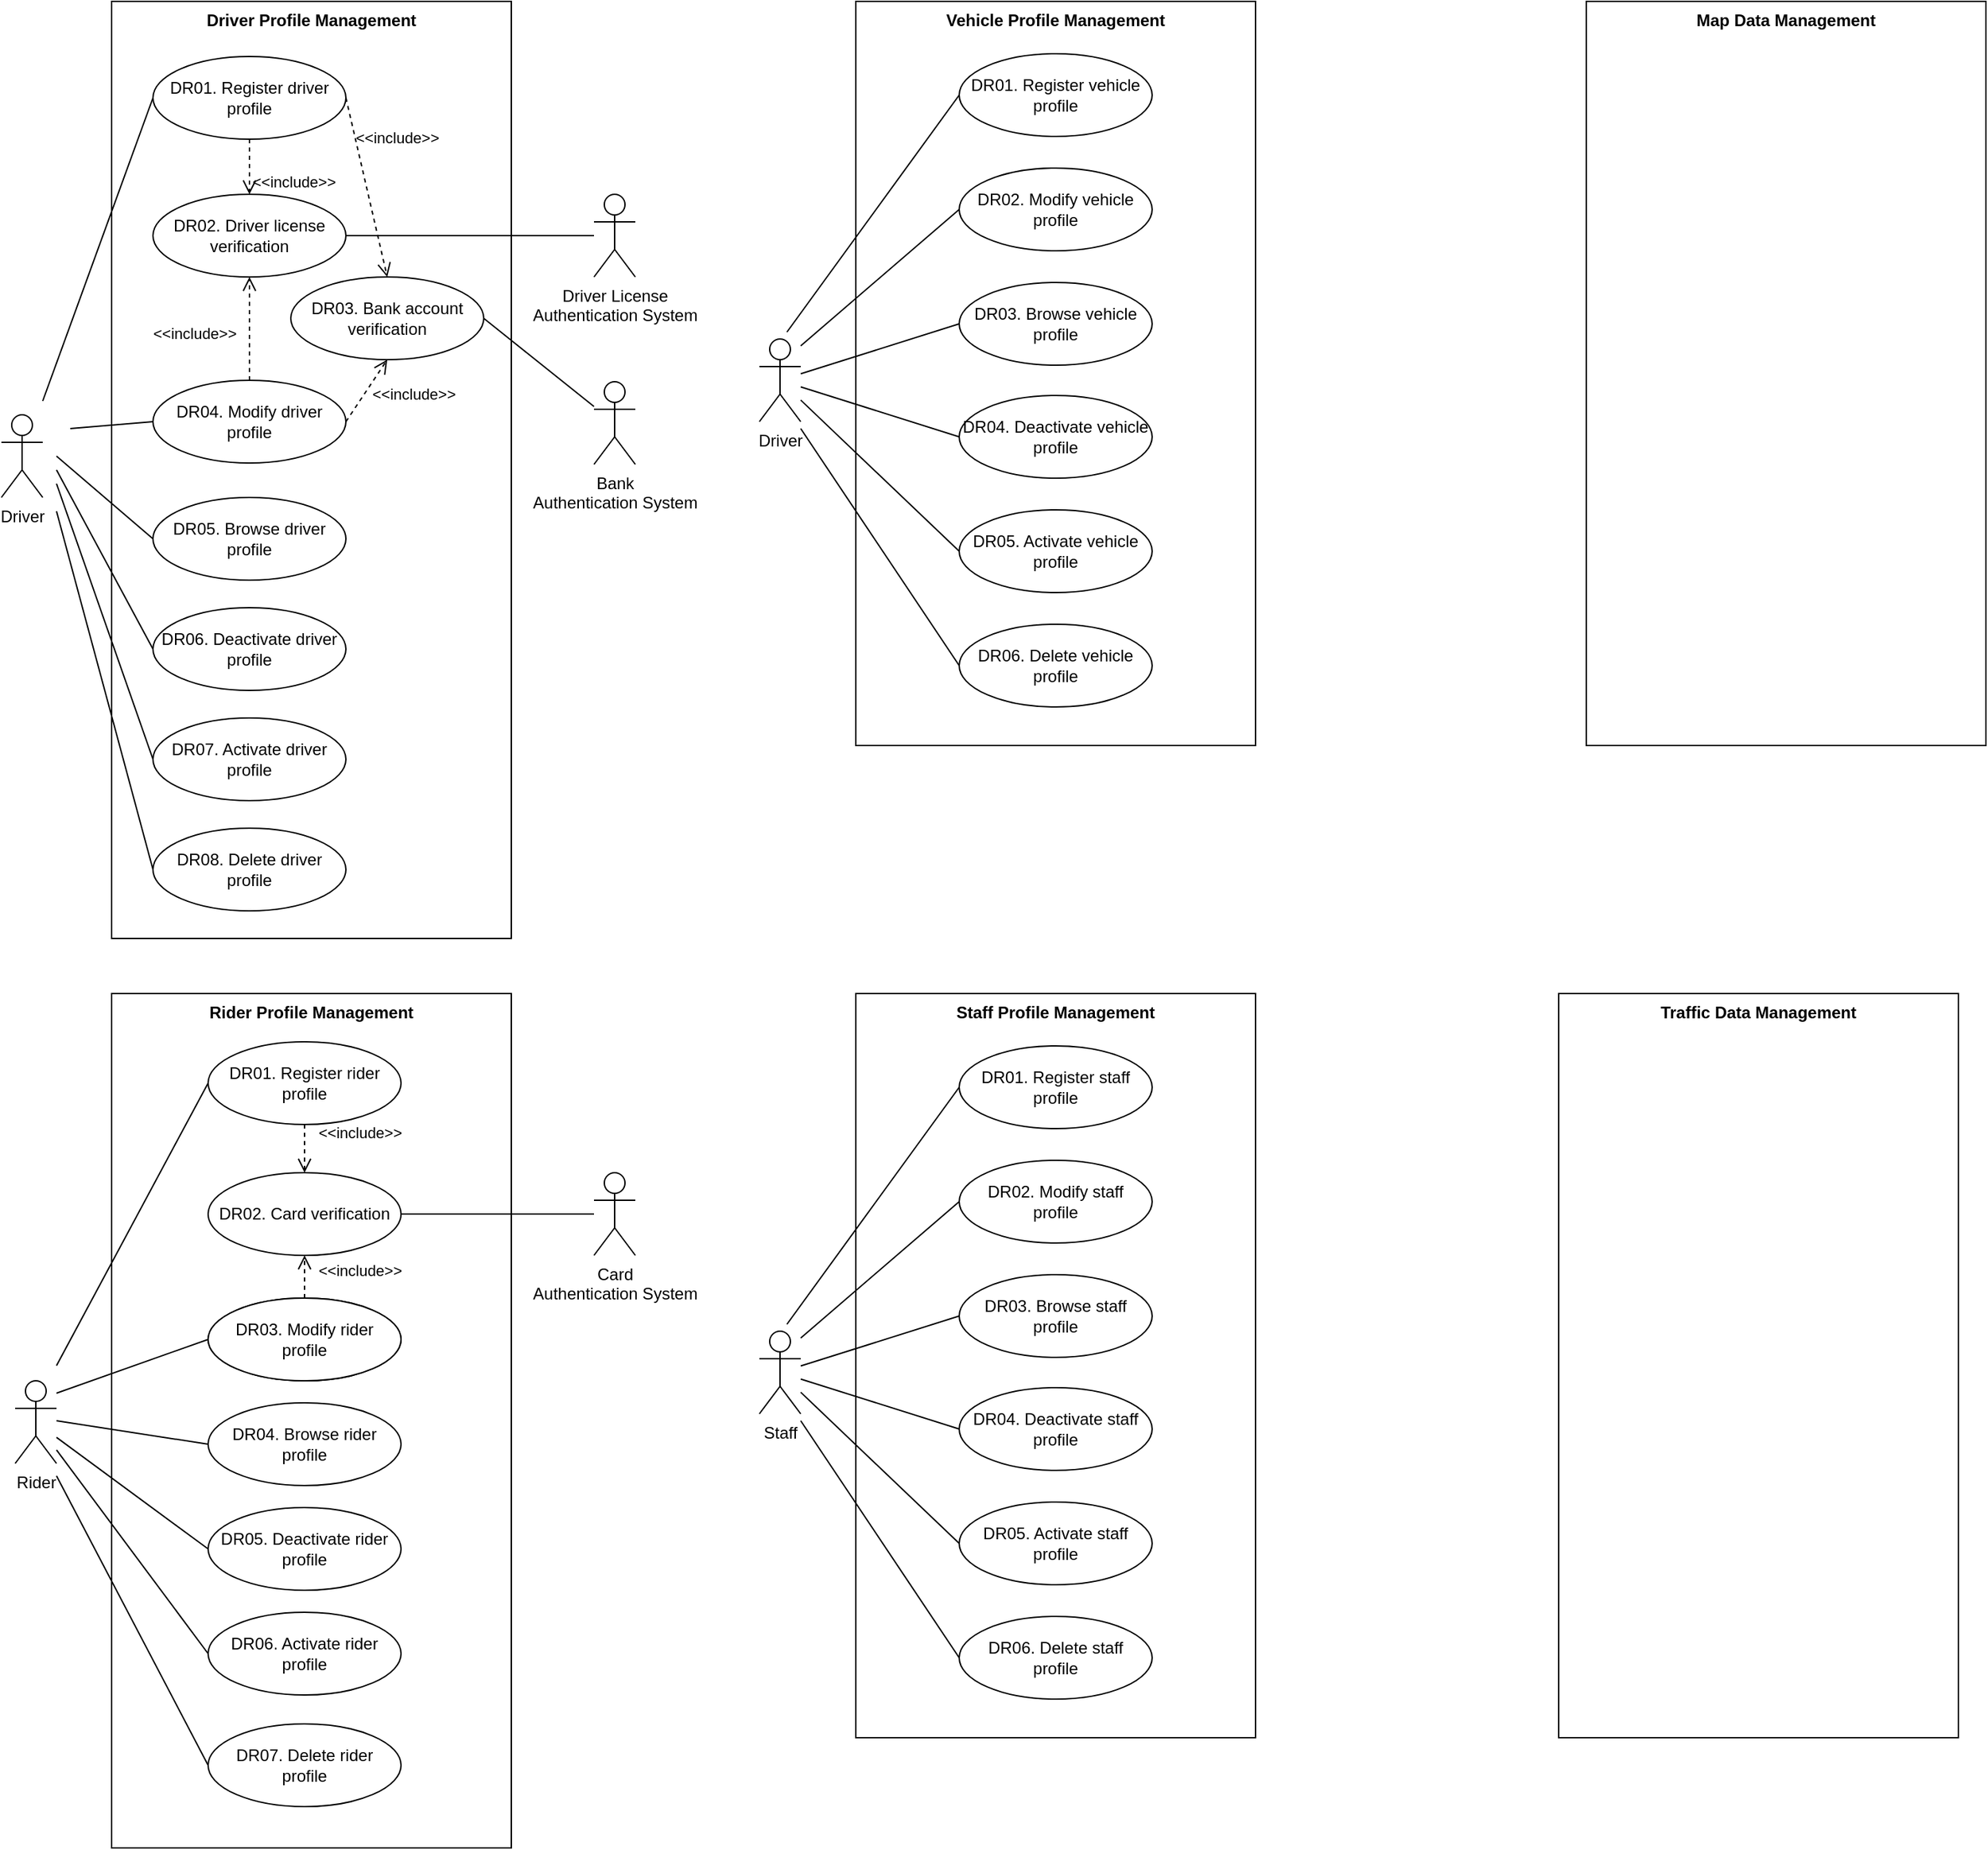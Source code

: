 <mxfile version="20.0.3" type="github" pages="2">
  <diagram id="v2z8GFz1xVQ4nOBSHtJG" name="Page-1">
    <mxGraphModel dx="1892" dy="1900" grid="1" gridSize="10" guides="1" tooltips="1" connect="1" arrows="1" fold="1" page="1" pageScale="1" pageWidth="1654" pageHeight="2336" math="0" shadow="0">
      <root>
        <mxCell id="0" />
        <mxCell id="1" parent="0" />
        <mxCell id="jRhHFrHwKbbma_4rEngc-61" value="Driver Profile Management" style="rounded=0;whiteSpace=wrap;html=1;sketch=0;fillColor=none;verticalAlign=top;fontStyle=1" vertex="1" parent="1">
          <mxGeometry x="100" y="20" width="290" height="680" as="geometry" />
        </mxCell>
        <mxCell id="jRhHFrHwKbbma_4rEngc-54" value="&lt;b&gt;Rider Profile Management&lt;/b&gt;" style="rounded=0;whiteSpace=wrap;html=1;sketch=0;fillColor=none;verticalAlign=top;" vertex="1" parent="1">
          <mxGeometry x="100" y="740" width="290" height="620" as="geometry" />
        </mxCell>
        <mxCell id="jRhHFrHwKbbma_4rEngc-30" style="edgeStyle=none;rounded=0;orthogonalLoop=1;jettySize=auto;html=1;entryX=0;entryY=0.5;entryDx=0;entryDy=0;endArrow=none;endFill=0;" edge="1" parent="1" target="jRhHFrHwKbbma_4rEngc-23">
          <mxGeometry relative="1" as="geometry">
            <mxPoint x="60" y="1010" as="sourcePoint" />
          </mxGeometry>
        </mxCell>
        <mxCell id="EtEnG1mAUkbt8heayrS2-1" value="Rider&lt;br&gt;" style="shape=umlActor;verticalLabelPosition=bottom;verticalAlign=top;html=1;outlineConnect=0;" parent="1" vertex="1">
          <mxGeometry x="30" y="1021" width="30" height="60" as="geometry" />
        </mxCell>
        <mxCell id="EtEnG1mAUkbt8heayrS2-25" style="rounded=0;orthogonalLoop=1;jettySize=auto;html=1;endArrow=none;endFill=0;entryX=0;entryY=0.5;entryDx=0;entryDy=0;" parent="1" target="EtEnG1mAUkbt8heayrS2-19" edge="1">
          <mxGeometry relative="1" as="geometry">
            <mxPoint x="50" y="310" as="sourcePoint" />
            <Array as="points" />
          </mxGeometry>
        </mxCell>
        <mxCell id="jRhHFrHwKbbma_4rEngc-7" style="rounded=0;orthogonalLoop=1;jettySize=auto;html=1;entryX=0;entryY=0.5;entryDx=0;entryDy=0;endArrow=none;endFill=0;" edge="1" parent="1" target="EtEnG1mAUkbt8heayrS2-27">
          <mxGeometry relative="1" as="geometry">
            <mxPoint x="70" y="330" as="sourcePoint" />
          </mxGeometry>
        </mxCell>
        <mxCell id="jRhHFrHwKbbma_4rEngc-8" style="rounded=0;orthogonalLoop=1;jettySize=auto;html=1;entryX=0;entryY=0.5;entryDx=0;entryDy=0;endArrow=none;endFill=0;" edge="1" parent="1" target="jRhHFrHwKbbma_4rEngc-67">
          <mxGeometry relative="1" as="geometry">
            <mxPoint x="60" y="360" as="sourcePoint" />
            <mxPoint x="170.0" y="398" as="targetPoint" />
          </mxGeometry>
        </mxCell>
        <mxCell id="jRhHFrHwKbbma_4rEngc-9" style="rounded=0;orthogonalLoop=1;jettySize=auto;html=1;entryX=0;entryY=0.5;entryDx=0;entryDy=0;endArrow=none;endFill=0;" edge="1" parent="1" target="jRhHFrHwKbbma_4rEngc-68">
          <mxGeometry relative="1" as="geometry">
            <mxPoint x="60" y="370" as="sourcePoint" />
            <mxPoint x="130.0" y="474" as="targetPoint" />
          </mxGeometry>
        </mxCell>
        <mxCell id="jRhHFrHwKbbma_4rEngc-10" style="rounded=0;orthogonalLoop=1;jettySize=auto;html=1;entryX=0;entryY=0.5;entryDx=0;entryDy=0;endArrow=none;endFill=0;" edge="1" parent="1" target="EtEnG1mAUkbt8heayrS2-28">
          <mxGeometry relative="1" as="geometry">
            <mxPoint x="60" y="390" as="sourcePoint" />
          </mxGeometry>
        </mxCell>
        <mxCell id="jRhHFrHwKbbma_4rEngc-90" style="edgeStyle=none;rounded=0;orthogonalLoop=1;jettySize=auto;html=1;entryX=0;entryY=0.5;entryDx=0;entryDy=0;endArrow=none;endFill=0;" edge="1" parent="1" target="jRhHFrHwKbbma_4rEngc-89">
          <mxGeometry relative="1" as="geometry">
            <mxPoint x="60" y="350" as="sourcePoint" />
          </mxGeometry>
        </mxCell>
        <mxCell id="EtEnG1mAUkbt8heayrS2-5" value="Driver" style="shape=umlActor;verticalLabelPosition=bottom;verticalAlign=top;html=1;outlineConnect=0;" parent="1" vertex="1">
          <mxGeometry x="20" y="320" width="30" height="60" as="geometry" />
        </mxCell>
        <mxCell id="EtEnG1mAUkbt8heayrS2-13" value="Driver License&lt;br&gt;Authentication System" style="shape=umlActor;verticalLabelPosition=bottom;verticalAlign=top;html=1;outlineConnect=0;" parent="1" vertex="1">
          <mxGeometry x="450" y="160" width="30" height="60" as="geometry" />
        </mxCell>
        <mxCell id="jRhHFrHwKbbma_4rEngc-16" style="edgeStyle=none;rounded=0;orthogonalLoop=1;jettySize=auto;html=1;exitX=1;exitY=0.5;exitDx=0;exitDy=0;endArrow=none;endFill=0;" edge="1" parent="1" source="EtEnG1mAUkbt8heayrS2-26" target="EtEnG1mAUkbt8heayrS2-13">
          <mxGeometry relative="1" as="geometry">
            <mxPoint x="460" y="330" as="targetPoint" />
          </mxGeometry>
        </mxCell>
        <mxCell id="jRhHFrHwKbbma_4rEngc-17" value="Bank &lt;br&gt;Authentication System" style="shape=umlActor;verticalLabelPosition=bottom;verticalAlign=top;html=1;outlineConnect=0;" vertex="1" parent="1">
          <mxGeometry x="450" y="296" width="30" height="60" as="geometry" />
        </mxCell>
        <mxCell id="jRhHFrHwKbbma_4rEngc-20" style="edgeStyle=none;rounded=0;orthogonalLoop=1;jettySize=auto;html=1;exitX=1;exitY=0.5;exitDx=0;exitDy=0;endArrow=none;endFill=0;" edge="1" parent="1" source="jRhHFrHwKbbma_4rEngc-64" target="jRhHFrHwKbbma_4rEngc-17">
          <mxGeometry relative="1" as="geometry" />
        </mxCell>
        <mxCell id="jRhHFrHwKbbma_4rEngc-32" style="edgeStyle=none;rounded=0;orthogonalLoop=1;jettySize=auto;html=1;exitX=0;exitY=0.5;exitDx=0;exitDy=0;endArrow=none;endFill=0;" edge="1" parent="1" source="jRhHFrHwKbbma_4rEngc-25">
          <mxGeometry relative="1" as="geometry">
            <mxPoint x="60" y="1030" as="targetPoint" />
          </mxGeometry>
        </mxCell>
        <mxCell id="jRhHFrHwKbbma_4rEngc-33" style="edgeStyle=none;rounded=0;orthogonalLoop=1;jettySize=auto;html=1;exitX=0;exitY=0.5;exitDx=0;exitDy=0;endArrow=none;endFill=0;" edge="1" parent="1" source="jRhHFrHwKbbma_4rEngc-91">
          <mxGeometry relative="1" as="geometry">
            <mxPoint x="170.0" y="1067" as="sourcePoint" />
            <mxPoint x="60" y="1050" as="targetPoint" />
          </mxGeometry>
        </mxCell>
        <mxCell id="jRhHFrHwKbbma_4rEngc-34" style="edgeStyle=none;rounded=0;orthogonalLoop=1;jettySize=auto;html=1;exitX=0;exitY=0.5;exitDx=0;exitDy=0;endArrow=none;endFill=0;" edge="1" parent="1" target="EtEnG1mAUkbt8heayrS2-1">
          <mxGeometry relative="1" as="geometry">
            <mxPoint x="170.0" y="1143" as="sourcePoint" />
          </mxGeometry>
        </mxCell>
        <mxCell id="jRhHFrHwKbbma_4rEngc-35" style="edgeStyle=none;rounded=0;orthogonalLoop=1;jettySize=auto;html=1;exitX=0;exitY=0.5;exitDx=0;exitDy=0;endArrow=none;endFill=0;" edge="1" parent="1" source="jRhHFrHwKbbma_4rEngc-26">
          <mxGeometry relative="1" as="geometry">
            <mxPoint x="60" y="1090" as="targetPoint" />
          </mxGeometry>
        </mxCell>
        <mxCell id="jRhHFrHwKbbma_4rEngc-37" value="Card&lt;br&gt;Authentication System" style="shape=umlActor;verticalLabelPosition=bottom;verticalAlign=top;html=1;outlineConnect=0;" vertex="1" parent="1">
          <mxGeometry x="450" y="870" width="30" height="60" as="geometry" />
        </mxCell>
        <mxCell id="jRhHFrHwKbbma_4rEngc-23" value="DR01. Register rider profile" style="ellipse;whiteSpace=wrap;html=1;flipH=0;flipV=0;" vertex="1" parent="1">
          <mxGeometry x="170" y="775" width="140" height="60" as="geometry" />
        </mxCell>
        <mxCell id="jRhHFrHwKbbma_4rEngc-60" style="rounded=0;orthogonalLoop=1;jettySize=auto;html=1;exitX=1;exitY=0.5;exitDx=0;exitDy=0;endArrow=none;endFill=0;" edge="1" parent="1" source="jRhHFrHwKbbma_4rEngc-24" target="jRhHFrHwKbbma_4rEngc-37">
          <mxGeometry relative="1" as="geometry" />
        </mxCell>
        <mxCell id="jRhHFrHwKbbma_4rEngc-24" value="DR02. Card verification" style="ellipse;whiteSpace=wrap;html=1;flipH=0;flipV=0;" vertex="1" parent="1">
          <mxGeometry x="170" y="870" width="140" height="60" as="geometry" />
        </mxCell>
        <mxCell id="jRhHFrHwKbbma_4rEngc-25" value="DR03. Modify rider &lt;br&gt;profile" style="ellipse;whiteSpace=wrap;html=1;flipH=0;flipV=0;" vertex="1" parent="1">
          <mxGeometry x="170" y="961" width="140" height="60" as="geometry" />
        </mxCell>
        <mxCell id="jRhHFrHwKbbma_4rEngc-26" value="DR07. Delete rider &lt;br&gt;profile" style="ellipse;whiteSpace=wrap;html=1;flipH=0;flipV=0;" vertex="1" parent="1">
          <mxGeometry x="170" y="1270" width="140" height="60" as="geometry" />
        </mxCell>
        <mxCell id="jRhHFrHwKbbma_4rEngc-44" value="DR03. Modify rider &lt;br&gt;profile" style="ellipse;whiteSpace=wrap;html=1;flipH=0;flipV=0;" vertex="1" parent="1">
          <mxGeometry x="170" y="961" width="140" height="60" as="geometry" />
        </mxCell>
        <mxCell id="jRhHFrHwKbbma_4rEngc-45" value="DR05. Deactivate rider profile" style="ellipse;whiteSpace=wrap;html=1;flipH=0;flipV=0;" vertex="1" parent="1">
          <mxGeometry x="170" y="1113" width="140" height="60" as="geometry" />
        </mxCell>
        <mxCell id="jRhHFrHwKbbma_4rEngc-92" style="edgeStyle=none;rounded=0;orthogonalLoop=1;jettySize=auto;html=1;exitX=0;exitY=0.5;exitDx=0;exitDy=0;endArrow=none;endFill=0;" edge="1" parent="1" source="jRhHFrHwKbbma_4rEngc-46" target="EtEnG1mAUkbt8heayrS2-1">
          <mxGeometry relative="1" as="geometry">
            <mxPoint x="70.0" y="1090" as="targetPoint" />
          </mxGeometry>
        </mxCell>
        <mxCell id="jRhHFrHwKbbma_4rEngc-46" value="DR06. Activate rider profile" style="ellipse;whiteSpace=wrap;html=1;flipH=0;flipV=0;" vertex="1" parent="1">
          <mxGeometry x="170" y="1189" width="140" height="60" as="geometry" />
        </mxCell>
        <mxCell id="jRhHFrHwKbbma_4rEngc-56" value="&amp;lt;&amp;lt;include&amp;gt;&amp;gt;" style="endArrow=open;startArrow=none;endFill=0;startFill=0;endSize=8;html=1;verticalAlign=bottom;dashed=1;labelBackgroundColor=none;rounded=0;exitX=0.5;exitY=0;exitDx=0;exitDy=0;entryX=0.5;entryY=1;entryDx=0;entryDy=0;" edge="1" parent="1" source="jRhHFrHwKbbma_4rEngc-44" target="jRhHFrHwKbbma_4rEngc-24">
          <mxGeometry x="-0.29" y="-40" width="160" relative="1" as="geometry">
            <mxPoint x="500" y="1020" as="sourcePoint" />
            <mxPoint x="240" y="934" as="targetPoint" />
            <mxPoint as="offset" />
          </mxGeometry>
        </mxCell>
        <mxCell id="jRhHFrHwKbbma_4rEngc-59" value="&amp;lt;&amp;lt;include&amp;gt;&amp;gt;" style="endArrow=open;startArrow=none;endFill=0;startFill=0;endSize=8;html=1;verticalAlign=bottom;dashed=1;labelBackgroundColor=none;rounded=0;exitX=0.5;exitY=1;exitDx=0;exitDy=0;" edge="1" parent="1" source="jRhHFrHwKbbma_4rEngc-23" target="jRhHFrHwKbbma_4rEngc-24">
          <mxGeometry x="-0.143" y="40" width="160" relative="1" as="geometry">
            <mxPoint x="240" y="840" as="sourcePoint" />
            <mxPoint x="250" y="940" as="targetPoint" />
            <mxPoint as="offset" />
          </mxGeometry>
        </mxCell>
        <mxCell id="EtEnG1mAUkbt8heayrS2-19" value="DR01. Register driver profile" style="ellipse;whiteSpace=wrap;html=1;flipH=0;flipV=0;" parent="1" vertex="1">
          <mxGeometry x="130" y="60" width="140" height="60" as="geometry" />
        </mxCell>
        <mxCell id="EtEnG1mAUkbt8heayrS2-26" value="DR02. Driver license verification" style="ellipse;whiteSpace=wrap;html=1;flipH=0;flipV=0;" parent="1" vertex="1">
          <mxGeometry x="130" y="160" width="140" height="60" as="geometry" />
        </mxCell>
        <mxCell id="EtEnG1mAUkbt8heayrS2-27" value="DR04. Modify driver profile" style="ellipse;whiteSpace=wrap;html=1;flipH=0;flipV=0;" parent="1" vertex="1">
          <mxGeometry x="130" y="295" width="140" height="60" as="geometry" />
        </mxCell>
        <mxCell id="EtEnG1mAUkbt8heayrS2-28" value="DR08. Delete driver profile" style="ellipse;whiteSpace=wrap;html=1;flipH=0;flipV=0;" parent="1" vertex="1">
          <mxGeometry x="130" y="620" width="140" height="60" as="geometry" />
        </mxCell>
        <mxCell id="jRhHFrHwKbbma_4rEngc-62" value="&amp;lt;&amp;lt;include&amp;gt;&amp;gt;" style="endArrow=open;startArrow=none;endFill=0;startFill=0;endSize=8;html=1;verticalAlign=bottom;dashed=1;labelBackgroundColor=none;rounded=0;exitX=0.5;exitY=1;exitDx=0;exitDy=0;entryX=0.5;entryY=0;entryDx=0;entryDy=0;" edge="1" parent="1" source="EtEnG1mAUkbt8heayrS2-19" target="EtEnG1mAUkbt8heayrS2-26">
          <mxGeometry x="1" y="32" width="160" relative="1" as="geometry">
            <mxPoint x="250" y="585.0" as="sourcePoint" />
            <mxPoint x="250" y="620.0" as="targetPoint" />
            <mxPoint as="offset" />
            <Array as="points" />
          </mxGeometry>
        </mxCell>
        <mxCell id="jRhHFrHwKbbma_4rEngc-63" value="&amp;lt;&amp;lt;include&amp;gt;&amp;gt;" style="endArrow=open;startArrow=none;endFill=0;startFill=0;endSize=8;html=1;verticalAlign=bottom;dashed=1;labelBackgroundColor=none;rounded=0;exitX=0.5;exitY=0;exitDx=0;exitDy=0;entryX=0.5;entryY=1;entryDx=0;entryDy=0;" edge="1" parent="1" source="EtEnG1mAUkbt8heayrS2-27" target="EtEnG1mAUkbt8heayrS2-26">
          <mxGeometry x="-0.333" y="40" width="160" relative="1" as="geometry">
            <mxPoint x="250" y="120" as="sourcePoint" />
            <mxPoint x="250" y="150" as="targetPoint" />
            <mxPoint as="offset" />
            <Array as="points" />
          </mxGeometry>
        </mxCell>
        <mxCell id="jRhHFrHwKbbma_4rEngc-64" value="DR03. Bank account verification" style="ellipse;whiteSpace=wrap;html=1;flipH=0;flipV=0;" vertex="1" parent="1">
          <mxGeometry x="230" y="220" width="140" height="60" as="geometry" />
        </mxCell>
        <mxCell id="jRhHFrHwKbbma_4rEngc-65" value="&amp;lt;&amp;lt;include&amp;gt;&amp;gt;" style="endArrow=open;startArrow=none;endFill=0;startFill=0;endSize=8;html=1;verticalAlign=bottom;dashed=1;labelBackgroundColor=none;rounded=0;exitX=1;exitY=0.5;exitDx=0;exitDy=0;entryX=0.5;entryY=0;entryDx=0;entryDy=0;" edge="1" parent="1" source="EtEnG1mAUkbt8heayrS2-19" target="jRhHFrHwKbbma_4rEngc-64">
          <mxGeometry x="-0.325" y="28" width="160" relative="1" as="geometry">
            <mxPoint x="210" y="150" as="sourcePoint" />
            <mxPoint x="210" y="190" as="targetPoint" />
            <mxPoint as="offset" />
            <Array as="points" />
          </mxGeometry>
        </mxCell>
        <mxCell id="jRhHFrHwKbbma_4rEngc-66" value="&amp;lt;&amp;lt;include&amp;gt;&amp;gt;" style="endArrow=open;startArrow=none;endFill=0;startFill=0;endSize=8;html=1;verticalAlign=bottom;dashed=1;labelBackgroundColor=none;rounded=0;exitX=1;exitY=0.5;exitDx=0;exitDy=0;entryX=0.5;entryY=1;entryDx=0;entryDy=0;" edge="1" parent="1" source="EtEnG1mAUkbt8heayrS2-27" target="jRhHFrHwKbbma_4rEngc-64">
          <mxGeometry x="0.354" y="-35" width="160" relative="1" as="geometry">
            <mxPoint x="200" y="305" as="sourcePoint" />
            <mxPoint x="210" y="250" as="targetPoint" />
            <mxPoint as="offset" />
            <Array as="points" />
          </mxGeometry>
        </mxCell>
        <mxCell id="jRhHFrHwKbbma_4rEngc-67" value="DR06. Deactivate driver profile" style="ellipse;whiteSpace=wrap;html=1;flipH=0;flipV=0;" vertex="1" parent="1">
          <mxGeometry x="130" y="460" width="140" height="60" as="geometry" />
        </mxCell>
        <mxCell id="jRhHFrHwKbbma_4rEngc-68" value="DR07. Activate driver profile" style="ellipse;whiteSpace=wrap;html=1;flipH=0;flipV=0;" vertex="1" parent="1">
          <mxGeometry x="130" y="540" width="140" height="60" as="geometry" />
        </mxCell>
        <mxCell id="jRhHFrHwKbbma_4rEngc-69" value="&lt;b&gt;Staff Profile Management&lt;/b&gt;" style="rounded=0;whiteSpace=wrap;html=1;sketch=0;fillColor=none;verticalAlign=top;" vertex="1" parent="1">
          <mxGeometry x="640" y="740" width="290" height="540" as="geometry" />
        </mxCell>
        <mxCell id="jRhHFrHwKbbma_4rEngc-70" style="edgeStyle=none;rounded=0;orthogonalLoop=1;jettySize=auto;html=1;entryX=0;entryY=0.5;entryDx=0;entryDy=0;endArrow=none;endFill=0;" edge="1" parent="1" target="jRhHFrHwKbbma_4rEngc-96">
          <mxGeometry relative="1" as="geometry">
            <mxPoint x="590" y="980" as="sourcePoint" />
            <mxPoint x="710.0" y="815" as="targetPoint" />
          </mxGeometry>
        </mxCell>
        <mxCell id="jRhHFrHwKbbma_4rEngc-71" value="Staff" style="shape=umlActor;verticalLabelPosition=bottom;verticalAlign=top;html=1;outlineConnect=0;" vertex="1" parent="1">
          <mxGeometry x="570" y="985" width="30" height="60" as="geometry" />
        </mxCell>
        <mxCell id="jRhHFrHwKbbma_4rEngc-72" style="edgeStyle=none;rounded=0;orthogonalLoop=1;jettySize=auto;html=1;exitX=0;exitY=0.5;exitDx=0;exitDy=0;endArrow=none;endFill=0;" edge="1" parent="1" source="jRhHFrHwKbbma_4rEngc-93" target="jRhHFrHwKbbma_4rEngc-71">
          <mxGeometry relative="1" as="geometry">
            <mxPoint x="590" y="975" as="targetPoint" />
            <mxPoint x="710.0" y="1001" as="sourcePoint" />
          </mxGeometry>
        </mxCell>
        <mxCell id="jRhHFrHwKbbma_4rEngc-73" style="edgeStyle=none;rounded=0;orthogonalLoop=1;jettySize=auto;html=1;exitX=0;exitY=0.5;exitDx=0;exitDy=0;endArrow=none;endFill=0;" edge="1" parent="1" source="jRhHFrHwKbbma_4rEngc-85" target="jRhHFrHwKbbma_4rEngc-71">
          <mxGeometry relative="1" as="geometry">
            <mxPoint x="710.0" y="1077" as="sourcePoint" />
          </mxGeometry>
        </mxCell>
        <mxCell id="jRhHFrHwKbbma_4rEngc-74" style="edgeStyle=none;rounded=0;orthogonalLoop=1;jettySize=auto;html=1;exitX=0;exitY=0.5;exitDx=0;exitDy=0;endArrow=none;endFill=0;" edge="1" parent="1" source="jRhHFrHwKbbma_4rEngc-86" target="jRhHFrHwKbbma_4rEngc-71">
          <mxGeometry relative="1" as="geometry">
            <mxPoint x="710.0" y="1153" as="sourcePoint" />
          </mxGeometry>
        </mxCell>
        <mxCell id="jRhHFrHwKbbma_4rEngc-75" style="edgeStyle=none;rounded=0;orthogonalLoop=1;jettySize=auto;html=1;exitX=0;exitY=0.5;exitDx=0;exitDy=0;endArrow=none;endFill=0;" edge="1" parent="1" source="jRhHFrHwKbbma_4rEngc-81">
          <mxGeometry relative="1" as="geometry">
            <mxPoint x="600" y="1050" as="targetPoint" />
          </mxGeometry>
        </mxCell>
        <mxCell id="jRhHFrHwKbbma_4rEngc-89" value="DR05. Browse driver profile" style="ellipse;whiteSpace=wrap;html=1;flipH=0;flipV=0;" vertex="1" parent="1">
          <mxGeometry x="130" y="380" width="140" height="60" as="geometry" />
        </mxCell>
        <mxCell id="jRhHFrHwKbbma_4rEngc-91" value="DR04. Browse rider &lt;br&gt;profile" style="ellipse;whiteSpace=wrap;html=1;flipH=0;flipV=0;" vertex="1" parent="1">
          <mxGeometry x="170" y="1037" width="140" height="60" as="geometry" />
        </mxCell>
        <mxCell id="jRhHFrHwKbbma_4rEngc-97" style="edgeStyle=none;rounded=0;orthogonalLoop=1;jettySize=auto;html=1;exitX=0;exitY=0.5;exitDx=0;exitDy=0;endArrow=none;endFill=0;" edge="1" parent="1" source="jRhHFrHwKbbma_4rEngc-95">
          <mxGeometry relative="1" as="geometry">
            <mxPoint x="600" y="990" as="targetPoint" />
          </mxGeometry>
        </mxCell>
        <mxCell id="jRhHFrHwKbbma_4rEngc-98" value="" style="group" vertex="1" connectable="0" parent="1">
          <mxGeometry x="715" y="778" width="140" height="474" as="geometry" />
        </mxCell>
        <mxCell id="jRhHFrHwKbbma_4rEngc-81" value="DR06. Delete staff&lt;br&gt;profile" style="ellipse;whiteSpace=wrap;html=1;flipH=1;flipV=1;" vertex="1" parent="jRhHFrHwKbbma_4rEngc-98">
          <mxGeometry y="414" width="140" height="60" as="geometry" />
        </mxCell>
        <mxCell id="jRhHFrHwKbbma_4rEngc-85" value="DR04. Deactivate staff profile" style="ellipse;whiteSpace=wrap;html=1;flipH=1;flipV=1;" vertex="1" parent="jRhHFrHwKbbma_4rEngc-98">
          <mxGeometry y="248" width="140" height="60" as="geometry" />
        </mxCell>
        <mxCell id="jRhHFrHwKbbma_4rEngc-86" value="DR05. Activate staff profile" style="ellipse;whiteSpace=wrap;html=1;flipH=1;flipV=1;" vertex="1" parent="jRhHFrHwKbbma_4rEngc-98">
          <mxGeometry y="331" width="140" height="60" as="geometry" />
        </mxCell>
        <mxCell id="jRhHFrHwKbbma_4rEngc-93" value="DR03. Browse staff&lt;br&gt;profile" style="ellipse;whiteSpace=wrap;html=1;flipH=1;flipV=1;" vertex="1" parent="jRhHFrHwKbbma_4rEngc-98">
          <mxGeometry y="166" width="140" height="60" as="geometry" />
        </mxCell>
        <mxCell id="jRhHFrHwKbbma_4rEngc-95" value="DR02. Modify staff&lt;br&gt;profile" style="ellipse;whiteSpace=wrap;html=1;flipH=1;flipV=1;" vertex="1" parent="jRhHFrHwKbbma_4rEngc-98">
          <mxGeometry y="83" width="140" height="60" as="geometry" />
        </mxCell>
        <mxCell id="jRhHFrHwKbbma_4rEngc-96" value="DR01. Register staff profile" style="ellipse;whiteSpace=wrap;html=1;flipH=1;flipV=1;" vertex="1" parent="jRhHFrHwKbbma_4rEngc-98">
          <mxGeometry width="140" height="60" as="geometry" />
        </mxCell>
        <mxCell id="jRhHFrHwKbbma_4rEngc-101" value="&lt;b&gt;Vehicle Profile Management&lt;/b&gt;" style="rounded=0;whiteSpace=wrap;html=1;sketch=0;fillColor=none;verticalAlign=top;" vertex="1" parent="1">
          <mxGeometry x="640" y="20" width="290" height="540" as="geometry" />
        </mxCell>
        <mxCell id="jRhHFrHwKbbma_4rEngc-102" style="edgeStyle=none;rounded=0;orthogonalLoop=1;jettySize=auto;html=1;entryX=0;entryY=0.5;entryDx=0;entryDy=0;endArrow=none;endFill=0;" edge="1" parent="1" target="jRhHFrHwKbbma_4rEngc-115">
          <mxGeometry relative="1" as="geometry">
            <mxPoint x="590" y="260" as="sourcePoint" />
            <mxPoint x="710.0" y="95" as="targetPoint" />
          </mxGeometry>
        </mxCell>
        <mxCell id="jRhHFrHwKbbma_4rEngc-103" value="Driver" style="shape=umlActor;verticalLabelPosition=bottom;verticalAlign=top;html=1;outlineConnect=0;" vertex="1" parent="1">
          <mxGeometry x="570" y="265" width="30" height="60" as="geometry" />
        </mxCell>
        <mxCell id="jRhHFrHwKbbma_4rEngc-104" style="edgeStyle=none;rounded=0;orthogonalLoop=1;jettySize=auto;html=1;exitX=0;exitY=0.5;exitDx=0;exitDy=0;endArrow=none;endFill=0;" edge="1" parent="1" source="jRhHFrHwKbbma_4rEngc-113" target="jRhHFrHwKbbma_4rEngc-103">
          <mxGeometry relative="1" as="geometry">
            <mxPoint x="590" y="255" as="targetPoint" />
            <mxPoint x="710.0" y="281" as="sourcePoint" />
          </mxGeometry>
        </mxCell>
        <mxCell id="jRhHFrHwKbbma_4rEngc-105" style="edgeStyle=none;rounded=0;orthogonalLoop=1;jettySize=auto;html=1;exitX=0;exitY=0.5;exitDx=0;exitDy=0;endArrow=none;endFill=0;" edge="1" parent="1" source="jRhHFrHwKbbma_4rEngc-111" target="jRhHFrHwKbbma_4rEngc-103">
          <mxGeometry relative="1" as="geometry">
            <mxPoint x="710.0" y="357" as="sourcePoint" />
          </mxGeometry>
        </mxCell>
        <mxCell id="jRhHFrHwKbbma_4rEngc-106" style="edgeStyle=none;rounded=0;orthogonalLoop=1;jettySize=auto;html=1;exitX=0;exitY=0.5;exitDx=0;exitDy=0;endArrow=none;endFill=0;" edge="1" parent="1" source="jRhHFrHwKbbma_4rEngc-112" target="jRhHFrHwKbbma_4rEngc-103">
          <mxGeometry relative="1" as="geometry">
            <mxPoint x="710.0" y="433" as="sourcePoint" />
          </mxGeometry>
        </mxCell>
        <mxCell id="jRhHFrHwKbbma_4rEngc-107" style="edgeStyle=none;rounded=0;orthogonalLoop=1;jettySize=auto;html=1;exitX=0;exitY=0.5;exitDx=0;exitDy=0;endArrow=none;endFill=0;" edge="1" parent="1" source="jRhHFrHwKbbma_4rEngc-110">
          <mxGeometry relative="1" as="geometry">
            <mxPoint x="600" y="330" as="targetPoint" />
          </mxGeometry>
        </mxCell>
        <mxCell id="jRhHFrHwKbbma_4rEngc-108" style="edgeStyle=none;rounded=0;orthogonalLoop=1;jettySize=auto;html=1;exitX=0;exitY=0.5;exitDx=0;exitDy=0;endArrow=none;endFill=0;" edge="1" parent="1" source="jRhHFrHwKbbma_4rEngc-114">
          <mxGeometry relative="1" as="geometry">
            <mxPoint x="600" y="270" as="targetPoint" />
          </mxGeometry>
        </mxCell>
        <mxCell id="jRhHFrHwKbbma_4rEngc-109" value="" style="group" vertex="1" connectable="0" parent="1">
          <mxGeometry x="715" y="58" width="140" height="474" as="geometry" />
        </mxCell>
        <mxCell id="jRhHFrHwKbbma_4rEngc-110" value="DR06. Delete vehicle&lt;br&gt;profile" style="ellipse;whiteSpace=wrap;html=1;flipH=1;flipV=1;" vertex="1" parent="jRhHFrHwKbbma_4rEngc-109">
          <mxGeometry y="414" width="140" height="60" as="geometry" />
        </mxCell>
        <mxCell id="jRhHFrHwKbbma_4rEngc-111" value="DR04. Deactivate vehicle profile" style="ellipse;whiteSpace=wrap;html=1;flipH=1;flipV=1;" vertex="1" parent="jRhHFrHwKbbma_4rEngc-109">
          <mxGeometry y="248" width="140" height="60" as="geometry" />
        </mxCell>
        <mxCell id="jRhHFrHwKbbma_4rEngc-112" value="DR05. Activate vehicle profile" style="ellipse;whiteSpace=wrap;html=1;flipH=1;flipV=1;" vertex="1" parent="jRhHFrHwKbbma_4rEngc-109">
          <mxGeometry y="331" width="140" height="60" as="geometry" />
        </mxCell>
        <mxCell id="jRhHFrHwKbbma_4rEngc-113" value="DR03. Browse vehicle&lt;br&gt;profile" style="ellipse;whiteSpace=wrap;html=1;flipH=1;flipV=1;" vertex="1" parent="jRhHFrHwKbbma_4rEngc-109">
          <mxGeometry y="166" width="140" height="60" as="geometry" />
        </mxCell>
        <mxCell id="jRhHFrHwKbbma_4rEngc-114" value="DR02. Modify vehicle&lt;br&gt;profile" style="ellipse;whiteSpace=wrap;html=1;flipH=1;flipV=1;" vertex="1" parent="jRhHFrHwKbbma_4rEngc-109">
          <mxGeometry y="83" width="140" height="60" as="geometry" />
        </mxCell>
        <mxCell id="jRhHFrHwKbbma_4rEngc-115" value="DR01. Register vehicle profile" style="ellipse;whiteSpace=wrap;html=1;flipH=1;flipV=1;" vertex="1" parent="jRhHFrHwKbbma_4rEngc-109">
          <mxGeometry width="140" height="60" as="geometry" />
        </mxCell>
        <mxCell id="jRhHFrHwKbbma_4rEngc-125" value="&lt;b&gt;Map Data Management&lt;/b&gt;" style="rounded=0;whiteSpace=wrap;html=1;sketch=0;fillColor=none;verticalAlign=top;" vertex="1" parent="1">
          <mxGeometry x="1170" y="20" width="290" height="540" as="geometry" />
        </mxCell>
        <mxCell id="jRhHFrHwKbbma_4rEngc-126" value="&lt;b&gt;Traffic Data Management&lt;/b&gt;" style="rounded=0;whiteSpace=wrap;html=1;sketch=0;fillColor=none;verticalAlign=top;" vertex="1" parent="1">
          <mxGeometry x="1150" y="740" width="290" height="540" as="geometry" />
        </mxCell>
      </root>
    </mxGraphModel>
  </diagram>
  <diagram id="m3zqbhuXS4XEQ-KiTBQG" name="Page-2">
    <mxGraphModel dx="946" dy="1007" grid="1" gridSize="10" guides="1" tooltips="1" connect="1" arrows="1" fold="1" page="1" pageScale="1" pageWidth="1654" pageHeight="2336" math="0" shadow="0">
      <root>
        <mxCell id="0" />
        <mxCell id="1" parent="0" />
        <mxCell id="6NtLuqMpk1xB675eKMqx-1" value="&lt;b&gt;Trip Request Management&lt;/b&gt;" style="rounded=0;whiteSpace=wrap;html=1;sketch=0;fillColor=none;verticalAlign=top;" vertex="1" parent="1">
          <mxGeometry x="210" y="140" width="290" height="540" as="geometry" />
        </mxCell>
        <mxCell id="6NtLuqMpk1xB675eKMqx-2" value="&lt;b&gt;Trip Contract Management&lt;/b&gt;" style="rounded=0;whiteSpace=wrap;html=1;sketch=0;fillColor=none;verticalAlign=top;" vertex="1" parent="1">
          <mxGeometry x="210" y="730" width="290" height="540" as="geometry" />
        </mxCell>
        <mxCell id="6NtLuqMpk1xB675eKMqx-3" value="&lt;b&gt;Trip Session Management&lt;/b&gt;" style="rounded=0;whiteSpace=wrap;html=1;sketch=0;fillColor=none;verticalAlign=top;" vertex="1" parent="1">
          <mxGeometry x="810" y="140" width="290" height="540" as="geometry" />
        </mxCell>
        <mxCell id="6NtLuqMpk1xB675eKMqx-4" value="&lt;b&gt;Trip Issue Management&lt;/b&gt;" style="rounded=0;whiteSpace=wrap;html=1;sketch=0;fillColor=none;verticalAlign=top;" vertex="1" parent="1">
          <mxGeometry x="810" y="730" width="290" height="540" as="geometry" />
        </mxCell>
        <mxCell id="dn1m786RO3zcUYOW7HXG-1" value="&lt;b&gt;Fare Management&lt;/b&gt;" style="rounded=0;whiteSpace=wrap;html=1;sketch=0;fillColor=none;verticalAlign=top;" vertex="1" parent="1">
          <mxGeometry x="1240" y="140" width="290" height="540" as="geometry" />
        </mxCell>
        <mxCell id="dn1m786RO3zcUYOW7HXG-2" value="&lt;b&gt;Wage Management&lt;/b&gt;" style="rounded=0;whiteSpace=wrap;html=1;sketch=0;fillColor=none;verticalAlign=top;" vertex="1" parent="1">
          <mxGeometry x="1240" y="730" width="290" height="540" as="geometry" />
        </mxCell>
        <mxCell id="dn1m786RO3zcUYOW7HXG-3" value="&lt;b&gt;Report Generation&lt;/b&gt;" style="rounded=0;whiteSpace=wrap;html=1;sketch=0;fillColor=none;verticalAlign=top;" vertex="1" parent="1">
          <mxGeometry x="1240" y="1340" width="290" height="540" as="geometry" />
        </mxCell>
      </root>
    </mxGraphModel>
  </diagram>
</mxfile>
